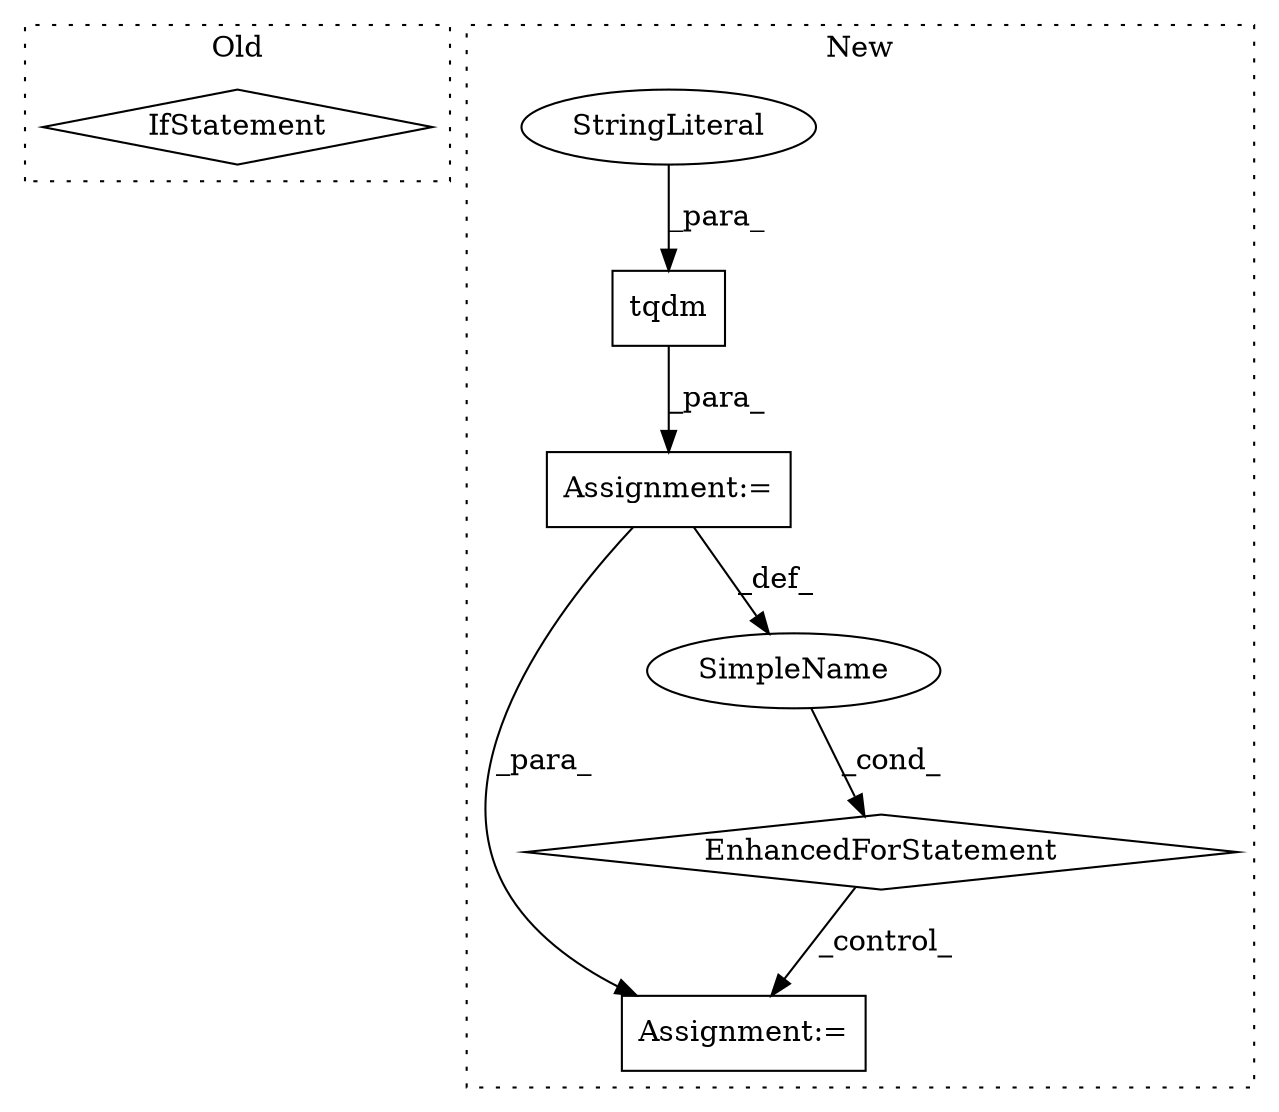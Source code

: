 digraph G {
subgraph cluster0 {
1 [label="IfStatement" a="25" s="3485,3498" l="4,2" shape="diamond"];
label = "Old";
style="dotted";
}
subgraph cluster1 {
2 [label="tqdm" a="32" s="2315,2367" l="5,1" shape="box"];
3 [label="Assignment:=" a="7" s="2221,2369" l="63,2" shape="box"];
4 [label="StringLiteral" a="45" s="2333" l="20" shape="ellipse"];
5 [label="EnhancedForStatement" a="70" s="2221,2369" l="63,2" shape="diamond"];
6 [label="Assignment:=" a="7" s="2796" l="1" shape="box"];
7 [label="SimpleName" a="42" s="2288" l="14" shape="ellipse"];
label = "New";
style="dotted";
}
2 -> 3 [label="_para_"];
3 -> 6 [label="_para_"];
3 -> 7 [label="_def_"];
4 -> 2 [label="_para_"];
5 -> 6 [label="_control_"];
7 -> 5 [label="_cond_"];
}